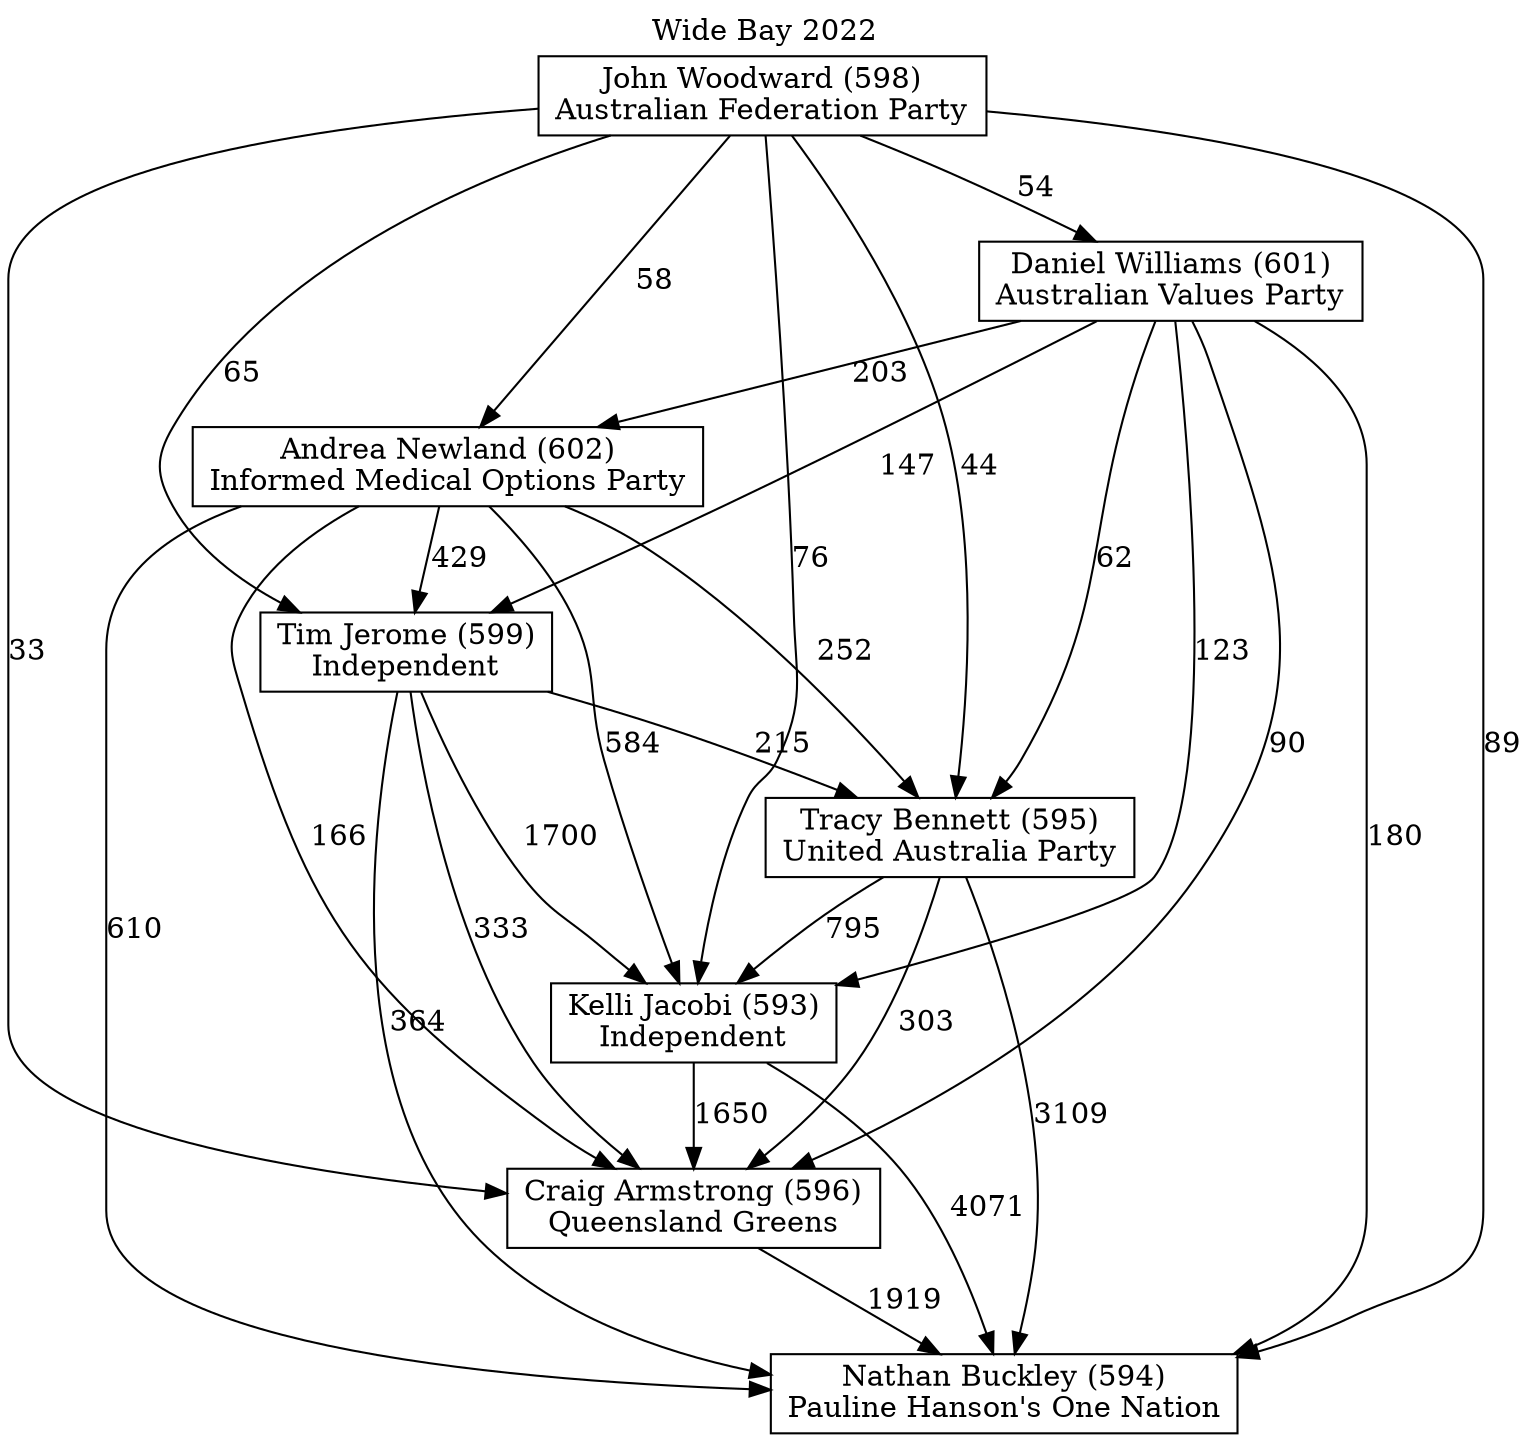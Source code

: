 // House preference flow
digraph "Nathan Buckley (594)_Wide Bay_2022" {
	graph [label="Wide Bay 2022" labelloc=t mclimit=10]
	node [shape=box]
	"Andrea Newland (602)" [label="Andrea Newland (602)
Informed Medical Options Party"]
	"Nathan Buckley (594)" [label="Nathan Buckley (594)
Pauline Hanson's One Nation"]
	"Tim Jerome (599)" [label="Tim Jerome (599)
Independent"]
	"Kelli Jacobi (593)" [label="Kelli Jacobi (593)
Independent"]
	"Craig Armstrong (596)" [label="Craig Armstrong (596)
Queensland Greens"]
	"John Woodward (598)" [label="John Woodward (598)
Australian Federation Party"]
	"Tracy Bennett (595)" [label="Tracy Bennett (595)
United Australia Party"]
	"Daniel Williams (601)" [label="Daniel Williams (601)
Australian Values Party"]
	"Daniel Williams (601)" -> "Andrea Newland (602)" [label=203]
	"Andrea Newland (602)" -> "Kelli Jacobi (593)" [label=584]
	"Tracy Bennett (595)" -> "Nathan Buckley (594)" [label=3109]
	"Tim Jerome (599)" -> "Craig Armstrong (596)" [label=333]
	"John Woodward (598)" -> "Tracy Bennett (595)" [label=44]
	"Daniel Williams (601)" -> "Kelli Jacobi (593)" [label=123]
	"Daniel Williams (601)" -> "Craig Armstrong (596)" [label=90]
	"Andrea Newland (602)" -> "Tim Jerome (599)" [label=429]
	"John Woodward (598)" -> "Nathan Buckley (594)" [label=89]
	"Kelli Jacobi (593)" -> "Nathan Buckley (594)" [label=4071]
	"Daniel Williams (601)" -> "Tim Jerome (599)" [label=147]
	"Tracy Bennett (595)" -> "Kelli Jacobi (593)" [label=795]
	"Andrea Newland (602)" -> "Craig Armstrong (596)" [label=166]
	"Daniel Williams (601)" -> "Tracy Bennett (595)" [label=62]
	"Andrea Newland (602)" -> "Tracy Bennett (595)" [label=252]
	"Tim Jerome (599)" -> "Nathan Buckley (594)" [label=364]
	"John Woodward (598)" -> "Craig Armstrong (596)" [label=33]
	"John Woodward (598)" -> "Daniel Williams (601)" [label=54]
	"Craig Armstrong (596)" -> "Nathan Buckley (594)" [label=1919]
	"Tim Jerome (599)" -> "Kelli Jacobi (593)" [label=1700]
	"John Woodward (598)" -> "Tim Jerome (599)" [label=65]
	"John Woodward (598)" -> "Andrea Newland (602)" [label=58]
	"John Woodward (598)" -> "Kelli Jacobi (593)" [label=76]
	"Kelli Jacobi (593)" -> "Craig Armstrong (596)" [label=1650]
	"Tim Jerome (599)" -> "Tracy Bennett (595)" [label=215]
	"Daniel Williams (601)" -> "Nathan Buckley (594)" [label=180]
	"Tracy Bennett (595)" -> "Craig Armstrong (596)" [label=303]
	"Andrea Newland (602)" -> "Nathan Buckley (594)" [label=610]
}
